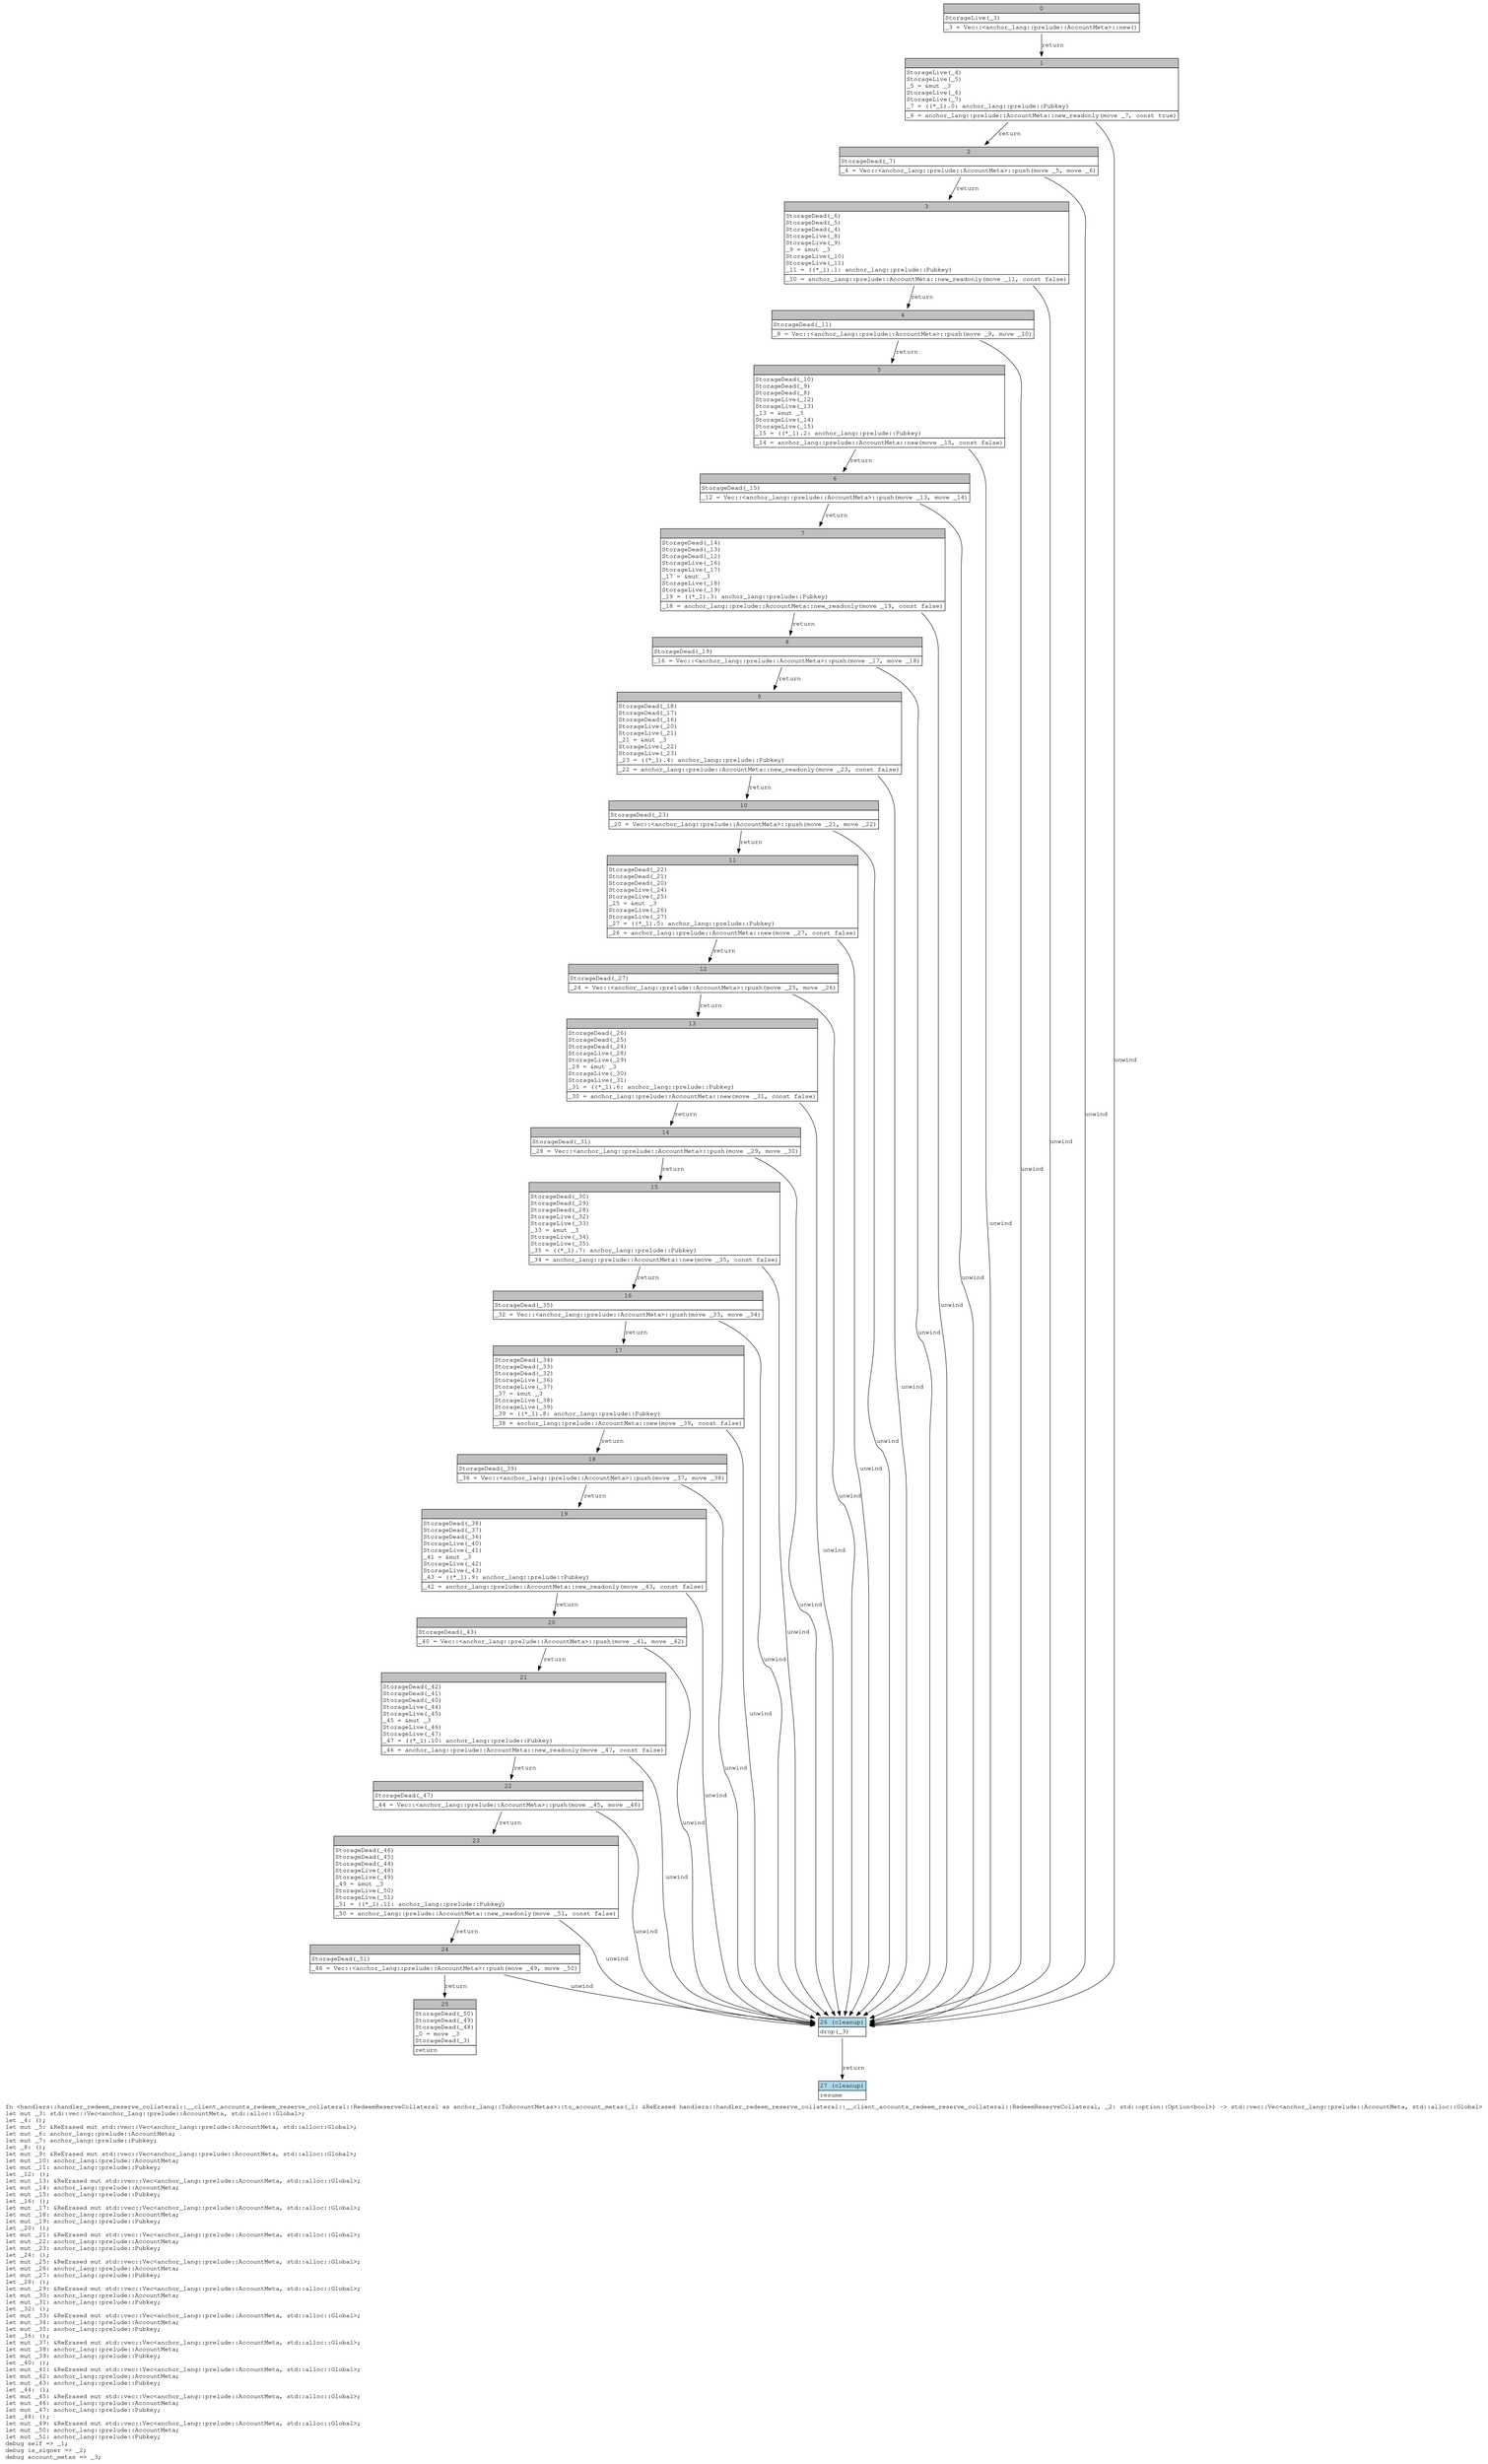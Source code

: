 digraph Mir_0_4898 {
    graph [fontname="Courier, monospace"];
    node [fontname="Courier, monospace"];
    edge [fontname="Courier, monospace"];
    label=<fn &lt;handlers::handler_redeem_reserve_collateral::__client_accounts_redeem_reserve_collateral::RedeemReserveCollateral as anchor_lang::ToAccountMetas&gt;::to_account_metas(_1: &amp;ReErased handlers::handler_redeem_reserve_collateral::__client_accounts_redeem_reserve_collateral::RedeemReserveCollateral, _2: std::option::Option&lt;bool&gt;) -&gt; std::vec::Vec&lt;anchor_lang::prelude::AccountMeta, std::alloc::Global&gt;<br align="left"/>let mut _3: std::vec::Vec&lt;anchor_lang::prelude::AccountMeta, std::alloc::Global&gt;;<br align="left"/>let _4: ();<br align="left"/>let mut _5: &amp;ReErased mut std::vec::Vec&lt;anchor_lang::prelude::AccountMeta, std::alloc::Global&gt;;<br align="left"/>let mut _6: anchor_lang::prelude::AccountMeta;<br align="left"/>let mut _7: anchor_lang::prelude::Pubkey;<br align="left"/>let _8: ();<br align="left"/>let mut _9: &amp;ReErased mut std::vec::Vec&lt;anchor_lang::prelude::AccountMeta, std::alloc::Global&gt;;<br align="left"/>let mut _10: anchor_lang::prelude::AccountMeta;<br align="left"/>let mut _11: anchor_lang::prelude::Pubkey;<br align="left"/>let _12: ();<br align="left"/>let mut _13: &amp;ReErased mut std::vec::Vec&lt;anchor_lang::prelude::AccountMeta, std::alloc::Global&gt;;<br align="left"/>let mut _14: anchor_lang::prelude::AccountMeta;<br align="left"/>let mut _15: anchor_lang::prelude::Pubkey;<br align="left"/>let _16: ();<br align="left"/>let mut _17: &amp;ReErased mut std::vec::Vec&lt;anchor_lang::prelude::AccountMeta, std::alloc::Global&gt;;<br align="left"/>let mut _18: anchor_lang::prelude::AccountMeta;<br align="left"/>let mut _19: anchor_lang::prelude::Pubkey;<br align="left"/>let _20: ();<br align="left"/>let mut _21: &amp;ReErased mut std::vec::Vec&lt;anchor_lang::prelude::AccountMeta, std::alloc::Global&gt;;<br align="left"/>let mut _22: anchor_lang::prelude::AccountMeta;<br align="left"/>let mut _23: anchor_lang::prelude::Pubkey;<br align="left"/>let _24: ();<br align="left"/>let mut _25: &amp;ReErased mut std::vec::Vec&lt;anchor_lang::prelude::AccountMeta, std::alloc::Global&gt;;<br align="left"/>let mut _26: anchor_lang::prelude::AccountMeta;<br align="left"/>let mut _27: anchor_lang::prelude::Pubkey;<br align="left"/>let _28: ();<br align="left"/>let mut _29: &amp;ReErased mut std::vec::Vec&lt;anchor_lang::prelude::AccountMeta, std::alloc::Global&gt;;<br align="left"/>let mut _30: anchor_lang::prelude::AccountMeta;<br align="left"/>let mut _31: anchor_lang::prelude::Pubkey;<br align="left"/>let _32: ();<br align="left"/>let mut _33: &amp;ReErased mut std::vec::Vec&lt;anchor_lang::prelude::AccountMeta, std::alloc::Global&gt;;<br align="left"/>let mut _34: anchor_lang::prelude::AccountMeta;<br align="left"/>let mut _35: anchor_lang::prelude::Pubkey;<br align="left"/>let _36: ();<br align="left"/>let mut _37: &amp;ReErased mut std::vec::Vec&lt;anchor_lang::prelude::AccountMeta, std::alloc::Global&gt;;<br align="left"/>let mut _38: anchor_lang::prelude::AccountMeta;<br align="left"/>let mut _39: anchor_lang::prelude::Pubkey;<br align="left"/>let _40: ();<br align="left"/>let mut _41: &amp;ReErased mut std::vec::Vec&lt;anchor_lang::prelude::AccountMeta, std::alloc::Global&gt;;<br align="left"/>let mut _42: anchor_lang::prelude::AccountMeta;<br align="left"/>let mut _43: anchor_lang::prelude::Pubkey;<br align="left"/>let _44: ();<br align="left"/>let mut _45: &amp;ReErased mut std::vec::Vec&lt;anchor_lang::prelude::AccountMeta, std::alloc::Global&gt;;<br align="left"/>let mut _46: anchor_lang::prelude::AccountMeta;<br align="left"/>let mut _47: anchor_lang::prelude::Pubkey;<br align="left"/>let _48: ();<br align="left"/>let mut _49: &amp;ReErased mut std::vec::Vec&lt;anchor_lang::prelude::AccountMeta, std::alloc::Global&gt;;<br align="left"/>let mut _50: anchor_lang::prelude::AccountMeta;<br align="left"/>let mut _51: anchor_lang::prelude::Pubkey;<br align="left"/>debug self =&gt; _1;<br align="left"/>debug is_signer =&gt; _2;<br align="left"/>debug account_metas =&gt; _3;<br align="left"/>>;
    bb0__0_4898 [shape="none", label=<<table border="0" cellborder="1" cellspacing="0"><tr><td bgcolor="gray" align="center" colspan="1">0</td></tr><tr><td align="left" balign="left">StorageLive(_3)<br/></td></tr><tr><td align="left">_3 = Vec::&lt;anchor_lang::prelude::AccountMeta&gt;::new()</td></tr></table>>];
    bb1__0_4898 [shape="none", label=<<table border="0" cellborder="1" cellspacing="0"><tr><td bgcolor="gray" align="center" colspan="1">1</td></tr><tr><td align="left" balign="left">StorageLive(_4)<br/>StorageLive(_5)<br/>_5 = &amp;mut _3<br/>StorageLive(_6)<br/>StorageLive(_7)<br/>_7 = ((*_1).0: anchor_lang::prelude::Pubkey)<br/></td></tr><tr><td align="left">_6 = anchor_lang::prelude::AccountMeta::new_readonly(move _7, const true)</td></tr></table>>];
    bb2__0_4898 [shape="none", label=<<table border="0" cellborder="1" cellspacing="0"><tr><td bgcolor="gray" align="center" colspan="1">2</td></tr><tr><td align="left" balign="left">StorageDead(_7)<br/></td></tr><tr><td align="left">_4 = Vec::&lt;anchor_lang::prelude::AccountMeta&gt;::push(move _5, move _6)</td></tr></table>>];
    bb3__0_4898 [shape="none", label=<<table border="0" cellborder="1" cellspacing="0"><tr><td bgcolor="gray" align="center" colspan="1">3</td></tr><tr><td align="left" balign="left">StorageDead(_6)<br/>StorageDead(_5)<br/>StorageDead(_4)<br/>StorageLive(_8)<br/>StorageLive(_9)<br/>_9 = &amp;mut _3<br/>StorageLive(_10)<br/>StorageLive(_11)<br/>_11 = ((*_1).1: anchor_lang::prelude::Pubkey)<br/></td></tr><tr><td align="left">_10 = anchor_lang::prelude::AccountMeta::new_readonly(move _11, const false)</td></tr></table>>];
    bb4__0_4898 [shape="none", label=<<table border="0" cellborder="1" cellspacing="0"><tr><td bgcolor="gray" align="center" colspan="1">4</td></tr><tr><td align="left" balign="left">StorageDead(_11)<br/></td></tr><tr><td align="left">_8 = Vec::&lt;anchor_lang::prelude::AccountMeta&gt;::push(move _9, move _10)</td></tr></table>>];
    bb5__0_4898 [shape="none", label=<<table border="0" cellborder="1" cellspacing="0"><tr><td bgcolor="gray" align="center" colspan="1">5</td></tr><tr><td align="left" balign="left">StorageDead(_10)<br/>StorageDead(_9)<br/>StorageDead(_8)<br/>StorageLive(_12)<br/>StorageLive(_13)<br/>_13 = &amp;mut _3<br/>StorageLive(_14)<br/>StorageLive(_15)<br/>_15 = ((*_1).2: anchor_lang::prelude::Pubkey)<br/></td></tr><tr><td align="left">_14 = anchor_lang::prelude::AccountMeta::new(move _15, const false)</td></tr></table>>];
    bb6__0_4898 [shape="none", label=<<table border="0" cellborder="1" cellspacing="0"><tr><td bgcolor="gray" align="center" colspan="1">6</td></tr><tr><td align="left" balign="left">StorageDead(_15)<br/></td></tr><tr><td align="left">_12 = Vec::&lt;anchor_lang::prelude::AccountMeta&gt;::push(move _13, move _14)</td></tr></table>>];
    bb7__0_4898 [shape="none", label=<<table border="0" cellborder="1" cellspacing="0"><tr><td bgcolor="gray" align="center" colspan="1">7</td></tr><tr><td align="left" balign="left">StorageDead(_14)<br/>StorageDead(_13)<br/>StorageDead(_12)<br/>StorageLive(_16)<br/>StorageLive(_17)<br/>_17 = &amp;mut _3<br/>StorageLive(_18)<br/>StorageLive(_19)<br/>_19 = ((*_1).3: anchor_lang::prelude::Pubkey)<br/></td></tr><tr><td align="left">_18 = anchor_lang::prelude::AccountMeta::new_readonly(move _19, const false)</td></tr></table>>];
    bb8__0_4898 [shape="none", label=<<table border="0" cellborder="1" cellspacing="0"><tr><td bgcolor="gray" align="center" colspan="1">8</td></tr><tr><td align="left" balign="left">StorageDead(_19)<br/></td></tr><tr><td align="left">_16 = Vec::&lt;anchor_lang::prelude::AccountMeta&gt;::push(move _17, move _18)</td></tr></table>>];
    bb9__0_4898 [shape="none", label=<<table border="0" cellborder="1" cellspacing="0"><tr><td bgcolor="gray" align="center" colspan="1">9</td></tr><tr><td align="left" balign="left">StorageDead(_18)<br/>StorageDead(_17)<br/>StorageDead(_16)<br/>StorageLive(_20)<br/>StorageLive(_21)<br/>_21 = &amp;mut _3<br/>StorageLive(_22)<br/>StorageLive(_23)<br/>_23 = ((*_1).4: anchor_lang::prelude::Pubkey)<br/></td></tr><tr><td align="left">_22 = anchor_lang::prelude::AccountMeta::new_readonly(move _23, const false)</td></tr></table>>];
    bb10__0_4898 [shape="none", label=<<table border="0" cellborder="1" cellspacing="0"><tr><td bgcolor="gray" align="center" colspan="1">10</td></tr><tr><td align="left" balign="left">StorageDead(_23)<br/></td></tr><tr><td align="left">_20 = Vec::&lt;anchor_lang::prelude::AccountMeta&gt;::push(move _21, move _22)</td></tr></table>>];
    bb11__0_4898 [shape="none", label=<<table border="0" cellborder="1" cellspacing="0"><tr><td bgcolor="gray" align="center" colspan="1">11</td></tr><tr><td align="left" balign="left">StorageDead(_22)<br/>StorageDead(_21)<br/>StorageDead(_20)<br/>StorageLive(_24)<br/>StorageLive(_25)<br/>_25 = &amp;mut _3<br/>StorageLive(_26)<br/>StorageLive(_27)<br/>_27 = ((*_1).5: anchor_lang::prelude::Pubkey)<br/></td></tr><tr><td align="left">_26 = anchor_lang::prelude::AccountMeta::new(move _27, const false)</td></tr></table>>];
    bb12__0_4898 [shape="none", label=<<table border="0" cellborder="1" cellspacing="0"><tr><td bgcolor="gray" align="center" colspan="1">12</td></tr><tr><td align="left" balign="left">StorageDead(_27)<br/></td></tr><tr><td align="left">_24 = Vec::&lt;anchor_lang::prelude::AccountMeta&gt;::push(move _25, move _26)</td></tr></table>>];
    bb13__0_4898 [shape="none", label=<<table border="0" cellborder="1" cellspacing="0"><tr><td bgcolor="gray" align="center" colspan="1">13</td></tr><tr><td align="left" balign="left">StorageDead(_26)<br/>StorageDead(_25)<br/>StorageDead(_24)<br/>StorageLive(_28)<br/>StorageLive(_29)<br/>_29 = &amp;mut _3<br/>StorageLive(_30)<br/>StorageLive(_31)<br/>_31 = ((*_1).6: anchor_lang::prelude::Pubkey)<br/></td></tr><tr><td align="left">_30 = anchor_lang::prelude::AccountMeta::new(move _31, const false)</td></tr></table>>];
    bb14__0_4898 [shape="none", label=<<table border="0" cellborder="1" cellspacing="0"><tr><td bgcolor="gray" align="center" colspan="1">14</td></tr><tr><td align="left" balign="left">StorageDead(_31)<br/></td></tr><tr><td align="left">_28 = Vec::&lt;anchor_lang::prelude::AccountMeta&gt;::push(move _29, move _30)</td></tr></table>>];
    bb15__0_4898 [shape="none", label=<<table border="0" cellborder="1" cellspacing="0"><tr><td bgcolor="gray" align="center" colspan="1">15</td></tr><tr><td align="left" balign="left">StorageDead(_30)<br/>StorageDead(_29)<br/>StorageDead(_28)<br/>StorageLive(_32)<br/>StorageLive(_33)<br/>_33 = &amp;mut _3<br/>StorageLive(_34)<br/>StorageLive(_35)<br/>_35 = ((*_1).7: anchor_lang::prelude::Pubkey)<br/></td></tr><tr><td align="left">_34 = anchor_lang::prelude::AccountMeta::new(move _35, const false)</td></tr></table>>];
    bb16__0_4898 [shape="none", label=<<table border="0" cellborder="1" cellspacing="0"><tr><td bgcolor="gray" align="center" colspan="1">16</td></tr><tr><td align="left" balign="left">StorageDead(_35)<br/></td></tr><tr><td align="left">_32 = Vec::&lt;anchor_lang::prelude::AccountMeta&gt;::push(move _33, move _34)</td></tr></table>>];
    bb17__0_4898 [shape="none", label=<<table border="0" cellborder="1" cellspacing="0"><tr><td bgcolor="gray" align="center" colspan="1">17</td></tr><tr><td align="left" balign="left">StorageDead(_34)<br/>StorageDead(_33)<br/>StorageDead(_32)<br/>StorageLive(_36)<br/>StorageLive(_37)<br/>_37 = &amp;mut _3<br/>StorageLive(_38)<br/>StorageLive(_39)<br/>_39 = ((*_1).8: anchor_lang::prelude::Pubkey)<br/></td></tr><tr><td align="left">_38 = anchor_lang::prelude::AccountMeta::new(move _39, const false)</td></tr></table>>];
    bb18__0_4898 [shape="none", label=<<table border="0" cellborder="1" cellspacing="0"><tr><td bgcolor="gray" align="center" colspan="1">18</td></tr><tr><td align="left" balign="left">StorageDead(_39)<br/></td></tr><tr><td align="left">_36 = Vec::&lt;anchor_lang::prelude::AccountMeta&gt;::push(move _37, move _38)</td></tr></table>>];
    bb19__0_4898 [shape="none", label=<<table border="0" cellborder="1" cellspacing="0"><tr><td bgcolor="gray" align="center" colspan="1">19</td></tr><tr><td align="left" balign="left">StorageDead(_38)<br/>StorageDead(_37)<br/>StorageDead(_36)<br/>StorageLive(_40)<br/>StorageLive(_41)<br/>_41 = &amp;mut _3<br/>StorageLive(_42)<br/>StorageLive(_43)<br/>_43 = ((*_1).9: anchor_lang::prelude::Pubkey)<br/></td></tr><tr><td align="left">_42 = anchor_lang::prelude::AccountMeta::new_readonly(move _43, const false)</td></tr></table>>];
    bb20__0_4898 [shape="none", label=<<table border="0" cellborder="1" cellspacing="0"><tr><td bgcolor="gray" align="center" colspan="1">20</td></tr><tr><td align="left" balign="left">StorageDead(_43)<br/></td></tr><tr><td align="left">_40 = Vec::&lt;anchor_lang::prelude::AccountMeta&gt;::push(move _41, move _42)</td></tr></table>>];
    bb21__0_4898 [shape="none", label=<<table border="0" cellborder="1" cellspacing="0"><tr><td bgcolor="gray" align="center" colspan="1">21</td></tr><tr><td align="left" balign="left">StorageDead(_42)<br/>StorageDead(_41)<br/>StorageDead(_40)<br/>StorageLive(_44)<br/>StorageLive(_45)<br/>_45 = &amp;mut _3<br/>StorageLive(_46)<br/>StorageLive(_47)<br/>_47 = ((*_1).10: anchor_lang::prelude::Pubkey)<br/></td></tr><tr><td align="left">_46 = anchor_lang::prelude::AccountMeta::new_readonly(move _47, const false)</td></tr></table>>];
    bb22__0_4898 [shape="none", label=<<table border="0" cellborder="1" cellspacing="0"><tr><td bgcolor="gray" align="center" colspan="1">22</td></tr><tr><td align="left" balign="left">StorageDead(_47)<br/></td></tr><tr><td align="left">_44 = Vec::&lt;anchor_lang::prelude::AccountMeta&gt;::push(move _45, move _46)</td></tr></table>>];
    bb23__0_4898 [shape="none", label=<<table border="0" cellborder="1" cellspacing="0"><tr><td bgcolor="gray" align="center" colspan="1">23</td></tr><tr><td align="left" balign="left">StorageDead(_46)<br/>StorageDead(_45)<br/>StorageDead(_44)<br/>StorageLive(_48)<br/>StorageLive(_49)<br/>_49 = &amp;mut _3<br/>StorageLive(_50)<br/>StorageLive(_51)<br/>_51 = ((*_1).11: anchor_lang::prelude::Pubkey)<br/></td></tr><tr><td align="left">_50 = anchor_lang::prelude::AccountMeta::new_readonly(move _51, const false)</td></tr></table>>];
    bb24__0_4898 [shape="none", label=<<table border="0" cellborder="1" cellspacing="0"><tr><td bgcolor="gray" align="center" colspan="1">24</td></tr><tr><td align="left" balign="left">StorageDead(_51)<br/></td></tr><tr><td align="left">_48 = Vec::&lt;anchor_lang::prelude::AccountMeta&gt;::push(move _49, move _50)</td></tr></table>>];
    bb25__0_4898 [shape="none", label=<<table border="0" cellborder="1" cellspacing="0"><tr><td bgcolor="gray" align="center" colspan="1">25</td></tr><tr><td align="left" balign="left">StorageDead(_50)<br/>StorageDead(_49)<br/>StorageDead(_48)<br/>_0 = move _3<br/>StorageDead(_3)<br/></td></tr><tr><td align="left">return</td></tr></table>>];
    bb26__0_4898 [shape="none", label=<<table border="0" cellborder="1" cellspacing="0"><tr><td bgcolor="lightblue" align="center" colspan="1">26 (cleanup)</td></tr><tr><td align="left">drop(_3)</td></tr></table>>];
    bb27__0_4898 [shape="none", label=<<table border="0" cellborder="1" cellspacing="0"><tr><td bgcolor="lightblue" align="center" colspan="1">27 (cleanup)</td></tr><tr><td align="left">resume</td></tr></table>>];
    bb0__0_4898 -> bb1__0_4898 [label="return"];
    bb1__0_4898 -> bb2__0_4898 [label="return"];
    bb1__0_4898 -> bb26__0_4898 [label="unwind"];
    bb2__0_4898 -> bb3__0_4898 [label="return"];
    bb2__0_4898 -> bb26__0_4898 [label="unwind"];
    bb3__0_4898 -> bb4__0_4898 [label="return"];
    bb3__0_4898 -> bb26__0_4898 [label="unwind"];
    bb4__0_4898 -> bb5__0_4898 [label="return"];
    bb4__0_4898 -> bb26__0_4898 [label="unwind"];
    bb5__0_4898 -> bb6__0_4898 [label="return"];
    bb5__0_4898 -> bb26__0_4898 [label="unwind"];
    bb6__0_4898 -> bb7__0_4898 [label="return"];
    bb6__0_4898 -> bb26__0_4898 [label="unwind"];
    bb7__0_4898 -> bb8__0_4898 [label="return"];
    bb7__0_4898 -> bb26__0_4898 [label="unwind"];
    bb8__0_4898 -> bb9__0_4898 [label="return"];
    bb8__0_4898 -> bb26__0_4898 [label="unwind"];
    bb9__0_4898 -> bb10__0_4898 [label="return"];
    bb9__0_4898 -> bb26__0_4898 [label="unwind"];
    bb10__0_4898 -> bb11__0_4898 [label="return"];
    bb10__0_4898 -> bb26__0_4898 [label="unwind"];
    bb11__0_4898 -> bb12__0_4898 [label="return"];
    bb11__0_4898 -> bb26__0_4898 [label="unwind"];
    bb12__0_4898 -> bb13__0_4898 [label="return"];
    bb12__0_4898 -> bb26__0_4898 [label="unwind"];
    bb13__0_4898 -> bb14__0_4898 [label="return"];
    bb13__0_4898 -> bb26__0_4898 [label="unwind"];
    bb14__0_4898 -> bb15__0_4898 [label="return"];
    bb14__0_4898 -> bb26__0_4898 [label="unwind"];
    bb15__0_4898 -> bb16__0_4898 [label="return"];
    bb15__0_4898 -> bb26__0_4898 [label="unwind"];
    bb16__0_4898 -> bb17__0_4898 [label="return"];
    bb16__0_4898 -> bb26__0_4898 [label="unwind"];
    bb17__0_4898 -> bb18__0_4898 [label="return"];
    bb17__0_4898 -> bb26__0_4898 [label="unwind"];
    bb18__0_4898 -> bb19__0_4898 [label="return"];
    bb18__0_4898 -> bb26__0_4898 [label="unwind"];
    bb19__0_4898 -> bb20__0_4898 [label="return"];
    bb19__0_4898 -> bb26__0_4898 [label="unwind"];
    bb20__0_4898 -> bb21__0_4898 [label="return"];
    bb20__0_4898 -> bb26__0_4898 [label="unwind"];
    bb21__0_4898 -> bb22__0_4898 [label="return"];
    bb21__0_4898 -> bb26__0_4898 [label="unwind"];
    bb22__0_4898 -> bb23__0_4898 [label="return"];
    bb22__0_4898 -> bb26__0_4898 [label="unwind"];
    bb23__0_4898 -> bb24__0_4898 [label="return"];
    bb23__0_4898 -> bb26__0_4898 [label="unwind"];
    bb24__0_4898 -> bb25__0_4898 [label="return"];
    bb24__0_4898 -> bb26__0_4898 [label="unwind"];
    bb26__0_4898 -> bb27__0_4898 [label="return"];
}
